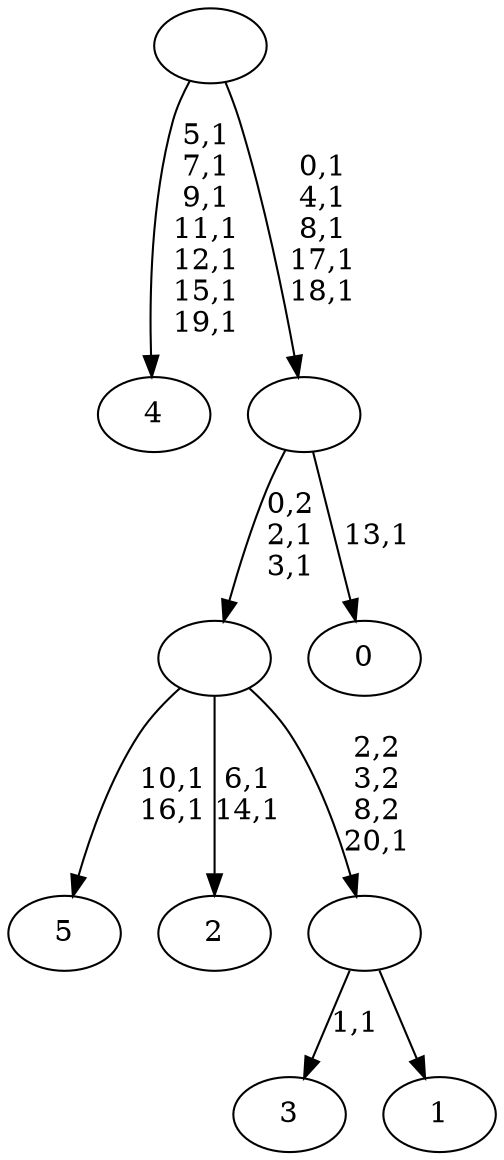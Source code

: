 digraph T {
	27 [label="5"]
	24 [label="4"]
	16 [label="3"]
	14 [label="2"]
	11 [label="1"]
	10 [label=""]
	9 [label=""]
	7 [label="0"]
	5 [label=""]
	0 [label=""]
	10 -> 16 [label="1,1"]
	10 -> 11 [label=""]
	9 -> 14 [label="6,1\n14,1"]
	9 -> 27 [label="10,1\n16,1"]
	9 -> 10 [label="2,2\n3,2\n8,2\n20,1"]
	5 -> 7 [label="13,1"]
	5 -> 9 [label="0,2\n2,1\n3,1"]
	0 -> 5 [label="0,1\n4,1\n8,1\n17,1\n18,1"]
	0 -> 24 [label="5,1\n7,1\n9,1\n11,1\n12,1\n15,1\n19,1"]
}
